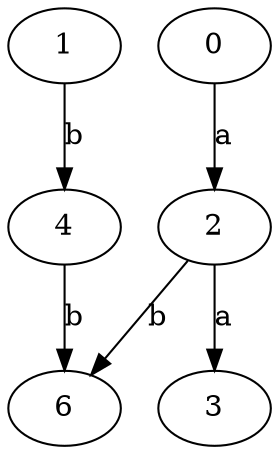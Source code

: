 strict digraph  {
1;
0;
2;
3;
4;
6;
1 -> 4  [label=b];
0 -> 2  [label=a];
2 -> 3  [label=a];
2 -> 6  [label=b];
4 -> 6  [label=b];
}
